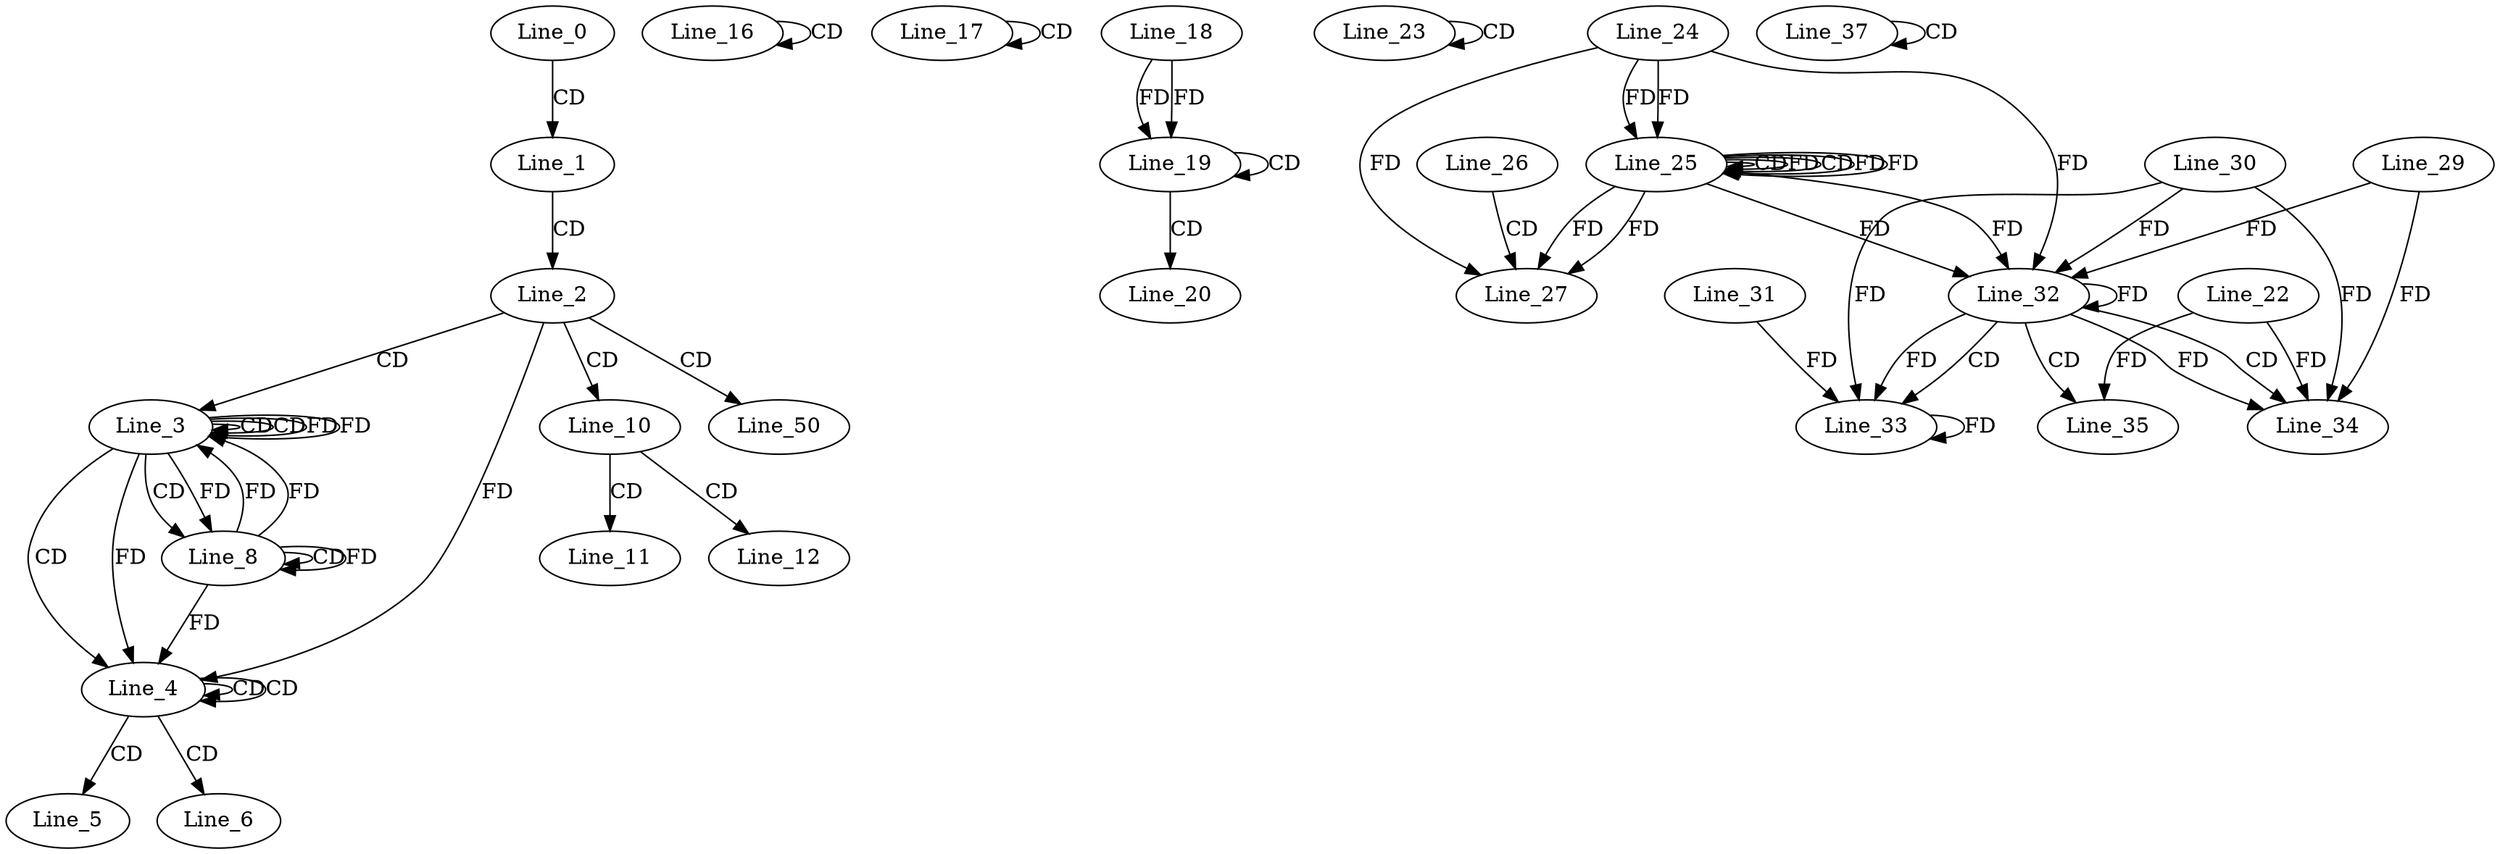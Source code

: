 digraph G {
  Line_0;
  Line_1;
  Line_2;
  Line_3;
  Line_3;
  Line_3;
  Line_4;
  Line_4;
  Line_4;
  Line_5;
  Line_6;
  Line_8;
  Line_8;
  Line_10;
  Line_11;
  Line_12;
  Line_16;
  Line_16;
  Line_17;
  Line_17;
  Line_18;
  Line_19;
  Line_19;
  Line_20;
  Line_23;
  Line_23;
  Line_25;
  Line_25;
  Line_24;
  Line_25;
  Line_26;
  Line_27;
  Line_32;
  Line_30;
  Line_32;
  Line_29;
  Line_32;
  Line_33;
  Line_31;
  Line_34;
  Line_22;
  Line_35;
  Line_37;
  Line_37;
  Line_50;
  Line_0 -> Line_1 [ label="CD" ];
  Line_1 -> Line_2 [ label="CD" ];
  Line_2 -> Line_3 [ label="CD" ];
  Line_3 -> Line_3 [ label="CD" ];
  Line_3 -> Line_3 [ label="CD" ];
  Line_3 -> Line_3 [ label="FD" ];
  Line_3 -> Line_4 [ label="CD" ];
  Line_4 -> Line_4 [ label="CD" ];
  Line_4 -> Line_4 [ label="CD" ];
  Line_2 -> Line_4 [ label="FD" ];
  Line_3 -> Line_4 [ label="FD" ];
  Line_4 -> Line_5 [ label="CD" ];
  Line_4 -> Line_6 [ label="CD" ];
  Line_3 -> Line_8 [ label="CD" ];
  Line_8 -> Line_8 [ label="CD" ];
  Line_3 -> Line_8 [ label="FD" ];
  Line_8 -> Line_8 [ label="FD" ];
  Line_2 -> Line_10 [ label="CD" ];
  Line_10 -> Line_11 [ label="CD" ];
  Line_10 -> Line_12 [ label="CD" ];
  Line_16 -> Line_16 [ label="CD" ];
  Line_17 -> Line_17 [ label="CD" ];
  Line_18 -> Line_19 [ label="FD" ];
  Line_19 -> Line_19 [ label="CD" ];
  Line_18 -> Line_19 [ label="FD" ];
  Line_19 -> Line_20 [ label="CD" ];
  Line_23 -> Line_23 [ label="CD" ];
  Line_25 -> Line_25 [ label="CD" ];
  Line_24 -> Line_25 [ label="FD" ];
  Line_25 -> Line_25 [ label="FD" ];
  Line_25 -> Line_25 [ label="CD" ];
  Line_24 -> Line_25 [ label="FD" ];
  Line_25 -> Line_25 [ label="FD" ];
  Line_25 -> Line_25 [ label="FD" ];
  Line_26 -> Line_27 [ label="CD" ];
  Line_24 -> Line_27 [ label="FD" ];
  Line_25 -> Line_27 [ label="FD" ];
  Line_25 -> Line_27 [ label="FD" ];
  Line_32 -> Line_32 [ label="FD" ];
  Line_30 -> Line_32 [ label="FD" ];
  Line_24 -> Line_32 [ label="FD" ];
  Line_25 -> Line_32 [ label="FD" ];
  Line_25 -> Line_32 [ label="FD" ];
  Line_29 -> Line_32 [ label="FD" ];
  Line_32 -> Line_33 [ label="CD" ];
  Line_33 -> Line_33 [ label="FD" ];
  Line_31 -> Line_33 [ label="FD" ];
  Line_32 -> Line_33 [ label="FD" ];
  Line_30 -> Line_33 [ label="FD" ];
  Line_32 -> Line_34 [ label="CD" ];
  Line_22 -> Line_34 [ label="FD" ];
  Line_29 -> Line_34 [ label="FD" ];
  Line_32 -> Line_34 [ label="FD" ];
  Line_30 -> Line_34 [ label="FD" ];
  Line_32 -> Line_35 [ label="CD" ];
  Line_22 -> Line_35 [ label="FD" ];
  Line_37 -> Line_37 [ label="CD" ];
  Line_2 -> Line_50 [ label="CD" ];
  Line_3 -> Line_3 [ label="FD" ];
  Line_8 -> Line_3 [ label="FD" ];
  Line_8 -> Line_3 [ label="FD" ];
  Line_8 -> Line_4 [ label="FD" ];
}
